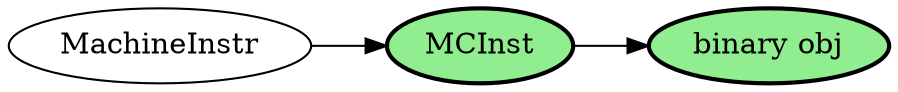 digraph G {
  rankdir=LR;
  MCInst [style="filled,bold", fillcolor=lightgreen]; 
  "binary obj" [style="filled,bold", fillcolor=lightgreen];

  MachineInstr -> MCInst -> "binary obj";
}
